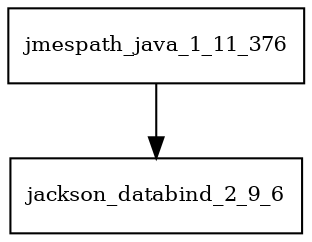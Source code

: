 digraph jmespath_java_1_11_376_dependencies {
  node [shape = box, fontsize=10.0];
  jmespath_java_1_11_376 -> jackson_databind_2_9_6;
}
